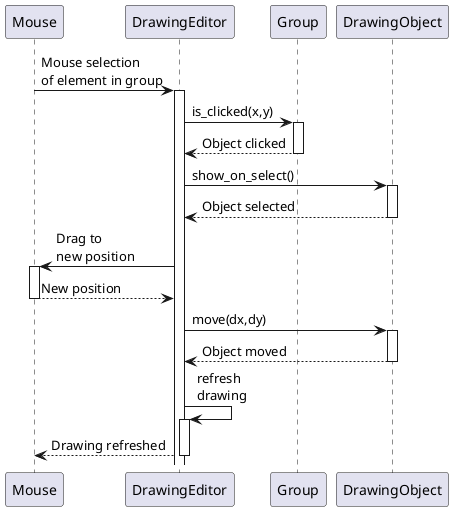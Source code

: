 @startuml

participant Mouse
participant DrawingEditor
participant Group
participant DrawingObject

Mouse -> DrawingEditor: Mouse selection\nof element in group
activate DrawingEditor
DrawingEditor -> Group: is_clicked(x,y)
activate Group
Group --> DrawingEditor: Object clicked
deactivate Group
DrawingEditor -> DrawingObject: show_on_select()
activate DrawingObject
DrawingObject --> DrawingEditor: Object selected
deactivate DrawingObject
DrawingEditor -> Mouse: Drag to\nnew position
activate Mouse
Mouse --> DrawingEditor: New position
deactivate Mouse
DrawingEditor -> DrawingObject: move(dx,dy)
activate DrawingObject
DrawingObject --> DrawingEditor: Object moved
deactivate DrawingObject
DrawingEditor -> DrawingEditor: refresh\ndrawing
activate DrawingEditor
DrawingEditor --> Mouse: Drawing refreshed
deactivate DrawingEditor

@enduml
